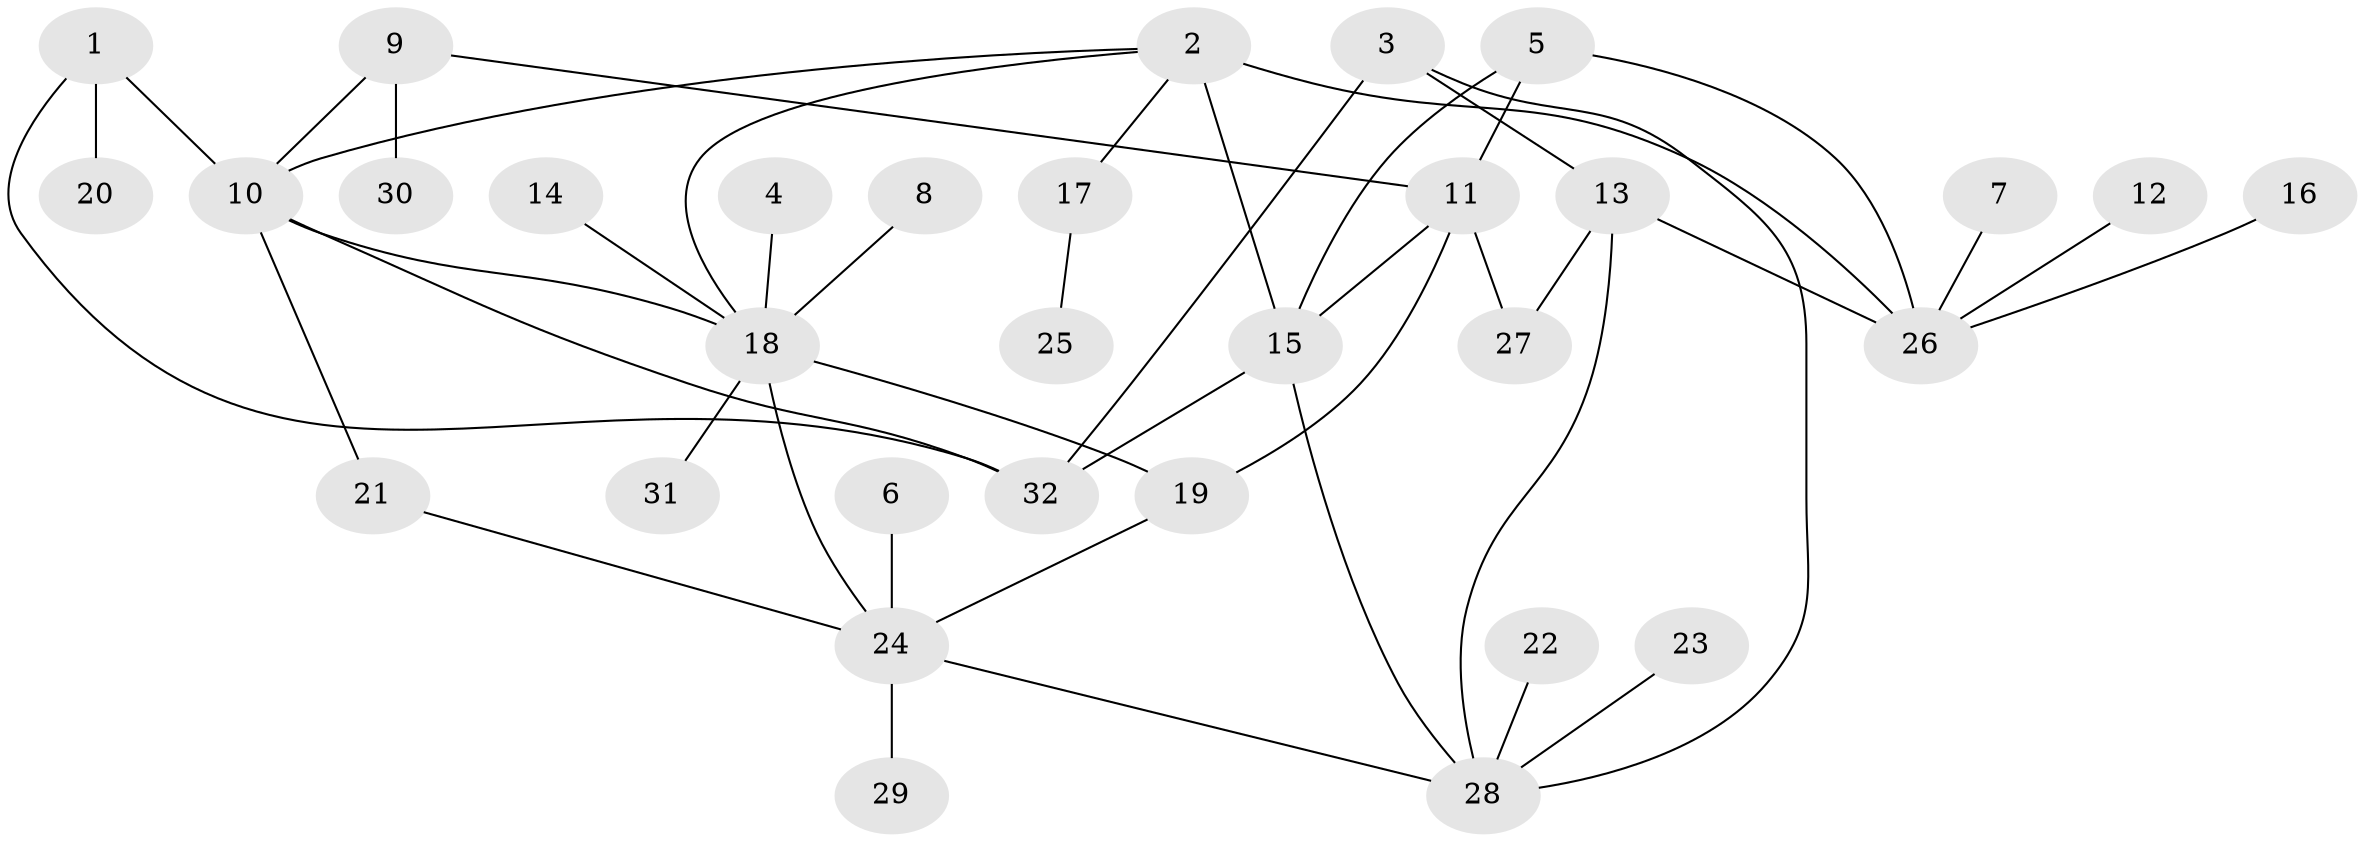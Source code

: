 // original degree distribution, {6: 0.06349206349206349, 4: 0.07936507936507936, 3: 0.1111111111111111, 8: 0.047619047619047616, 9: 0.015873015873015872, 10: 0.015873015873015872, 1: 0.6031746031746031, 2: 0.06349206349206349}
// Generated by graph-tools (version 1.1) at 2025/02/03/09/25 03:02:51]
// undirected, 32 vertices, 45 edges
graph export_dot {
graph [start="1"]
  node [color=gray90,style=filled];
  1;
  2;
  3;
  4;
  5;
  6;
  7;
  8;
  9;
  10;
  11;
  12;
  13;
  14;
  15;
  16;
  17;
  18;
  19;
  20;
  21;
  22;
  23;
  24;
  25;
  26;
  27;
  28;
  29;
  30;
  31;
  32;
  1 -- 10 [weight=1.0];
  1 -- 20 [weight=1.0];
  1 -- 32 [weight=1.0];
  2 -- 10 [weight=1.0];
  2 -- 15 [weight=1.0];
  2 -- 17 [weight=1.0];
  2 -- 18 [weight=1.0];
  2 -- 26 [weight=2.0];
  3 -- 13 [weight=1.0];
  3 -- 28 [weight=1.0];
  3 -- 32 [weight=1.0];
  4 -- 18 [weight=1.0];
  5 -- 11 [weight=1.0];
  5 -- 15 [weight=1.0];
  5 -- 26 [weight=1.0];
  6 -- 24 [weight=1.0];
  7 -- 26 [weight=1.0];
  8 -- 18 [weight=1.0];
  9 -- 10 [weight=1.0];
  9 -- 11 [weight=1.0];
  9 -- 30 [weight=1.0];
  10 -- 18 [weight=1.0];
  10 -- 21 [weight=1.0];
  10 -- 32 [weight=1.0];
  11 -- 15 [weight=1.0];
  11 -- 19 [weight=1.0];
  11 -- 27 [weight=1.0];
  12 -- 26 [weight=1.0];
  13 -- 26 [weight=1.0];
  13 -- 27 [weight=1.0];
  13 -- 28 [weight=1.0];
  14 -- 18 [weight=1.0];
  15 -- 28 [weight=1.0];
  15 -- 32 [weight=1.0];
  16 -- 26 [weight=1.0];
  17 -- 25 [weight=1.0];
  18 -- 19 [weight=1.0];
  18 -- 24 [weight=1.0];
  18 -- 31 [weight=1.0];
  19 -- 24 [weight=1.0];
  21 -- 24 [weight=1.0];
  22 -- 28 [weight=1.0];
  23 -- 28 [weight=1.0];
  24 -- 28 [weight=1.0];
  24 -- 29 [weight=1.0];
}
